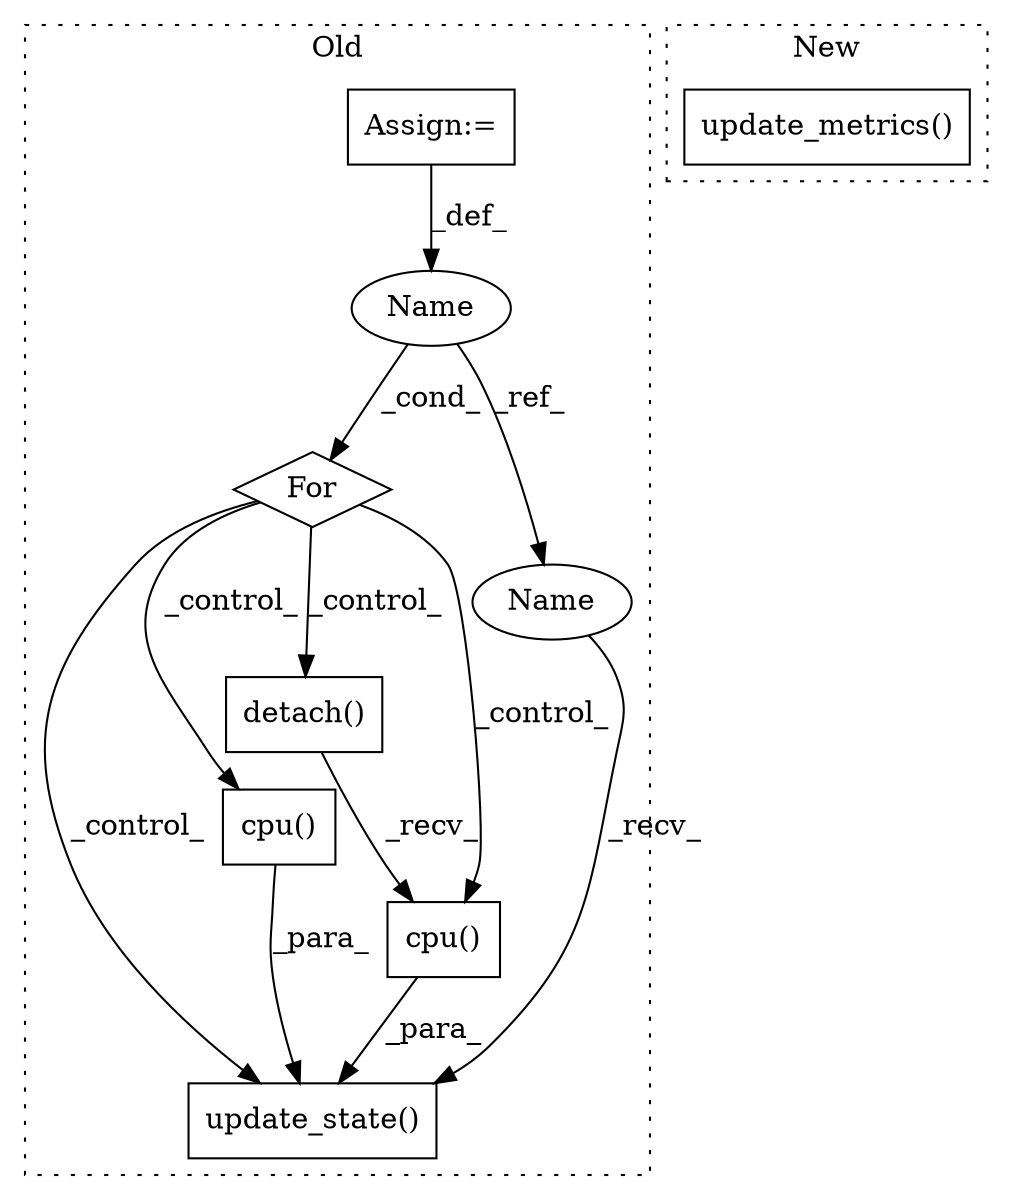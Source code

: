 digraph G {
subgraph cluster0 {
1 [label="cpu()" a="75" s="2102" l="19" shape="box"];
3 [label="update_state()" a="75" s="2073,2121" l="20,1" shape="box"];
4 [label="For" a="107" s="2038,2059" l="4,14" shape="diamond"];
5 [label="cpu()" a="75" s="2093" l="7" shape="box"];
6 [label="detach()" a="75" s="2102" l="13" shape="box"];
7 [label="Name" a="87" s="2042" l="6" shape="ellipse"];
8 [label="Assign:=" a="68" s="736" l="3" shape="box"];
9 [label="Name" a="87" s="2073" l="6" shape="ellipse"];
label = "Old";
style="dotted";
}
subgraph cluster1 {
2 [label="update_metrics()" a="75" s="1989,2016" l="20,1" shape="box"];
label = "New";
style="dotted";
}
1 -> 3 [label="_para_"];
4 -> 3 [label="_control_"];
4 -> 1 [label="_control_"];
4 -> 6 [label="_control_"];
4 -> 5 [label="_control_"];
5 -> 3 [label="_para_"];
6 -> 1 [label="_recv_"];
7 -> 9 [label="_ref_"];
7 -> 4 [label="_cond_"];
8 -> 7 [label="_def_"];
9 -> 3 [label="_recv_"];
}